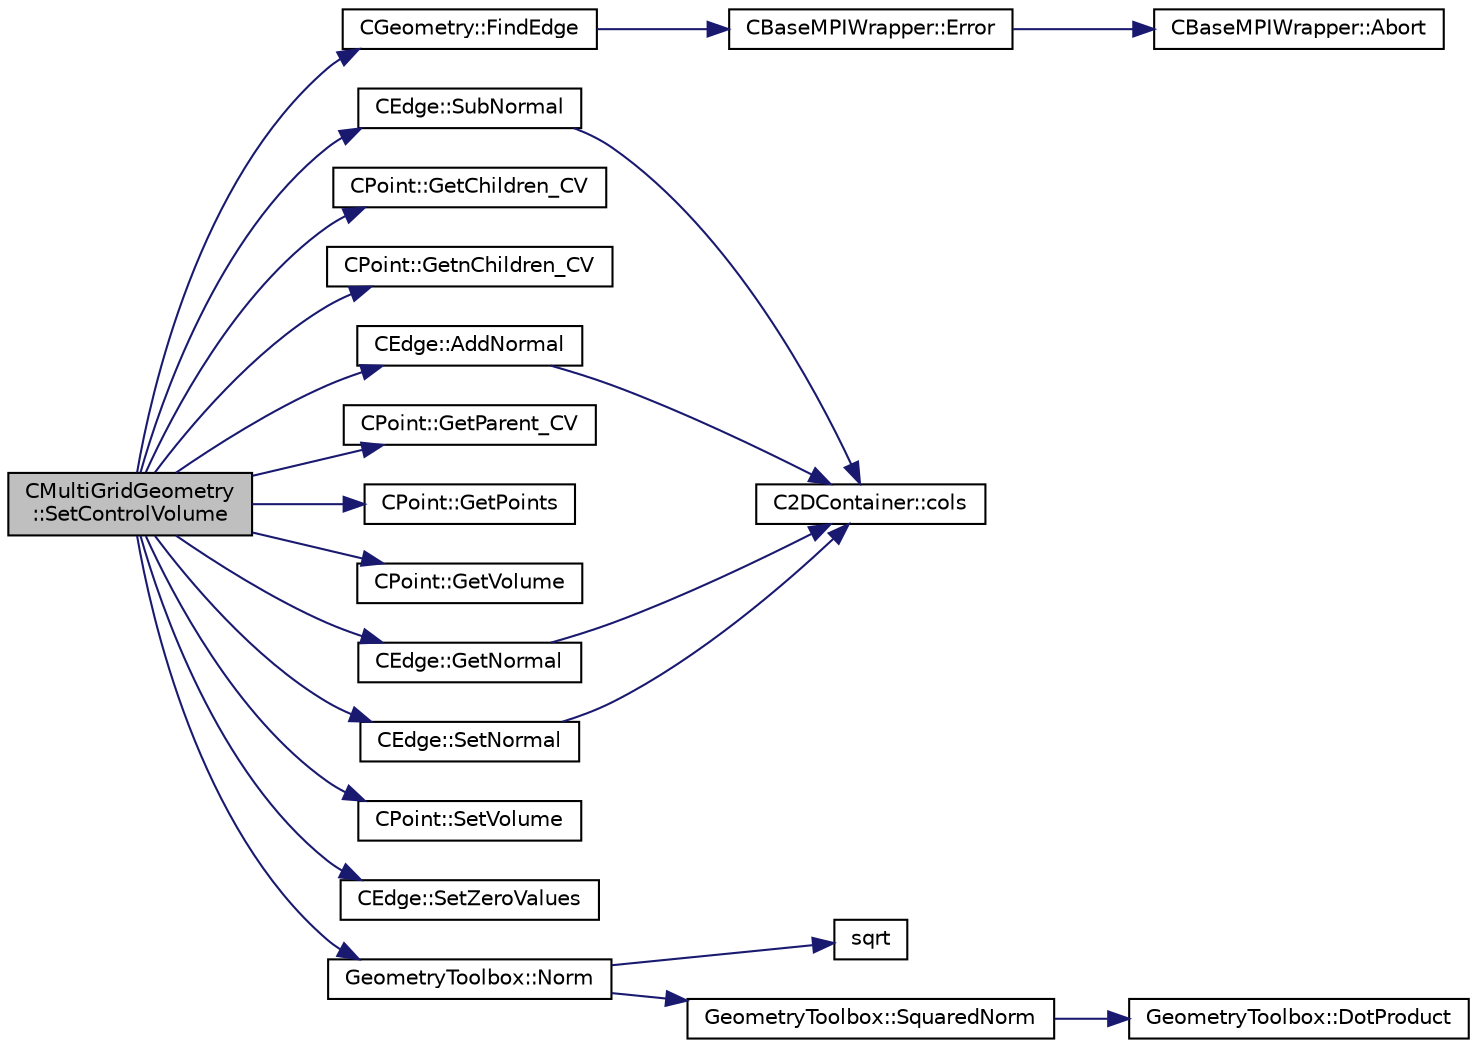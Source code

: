 digraph "CMultiGridGeometry::SetControlVolume"
{
 // LATEX_PDF_SIZE
  edge [fontname="Helvetica",fontsize="10",labelfontname="Helvetica",labelfontsize="10"];
  node [fontname="Helvetica",fontsize="10",shape=record];
  rankdir="LR";
  Node1 [label="CMultiGridGeometry\l::SetControlVolume",height=0.2,width=0.4,color="black", fillcolor="grey75", style="filled", fontcolor="black",tooltip="Set the edge structure of the agglomerated control volume."];
  Node1 -> Node2 [color="midnightblue",fontsize="10",style="solid",fontname="Helvetica"];
  Node2 [label="CEdge::AddNormal",height=0.2,width=0.4,color="black", fillcolor="white", style="filled",URL="$classCEdge.html#a28f124bbd97d3e0c97e213958830b165",tooltip="Add a vector to the normal vector of an edge."];
  Node2 -> Node3 [color="midnightblue",fontsize="10",style="solid",fontname="Helvetica"];
  Node3 [label="C2DContainer::cols",height=0.2,width=0.4,color="black", fillcolor="white", style="filled",URL="$classC2DContainer.html#ab6d9161cd08887f034322ebcbc3deb12",tooltip=" "];
  Node1 -> Node4 [color="midnightblue",fontsize="10",style="solid",fontname="Helvetica"];
  Node4 [label="CGeometry::FindEdge",height=0.2,width=0.4,color="black", fillcolor="white", style="filled",URL="$classCGeometry.html#aab9c8477bc95c8ecc45dacc1ce607a90",tooltip="Get the edge index from using the nodes of the edge."];
  Node4 -> Node5 [color="midnightblue",fontsize="10",style="solid",fontname="Helvetica"];
  Node5 [label="CBaseMPIWrapper::Error",height=0.2,width=0.4,color="black", fillcolor="white", style="filled",URL="$classCBaseMPIWrapper.html#a04457c47629bda56704e6a8804833eeb",tooltip=" "];
  Node5 -> Node6 [color="midnightblue",fontsize="10",style="solid",fontname="Helvetica"];
  Node6 [label="CBaseMPIWrapper::Abort",height=0.2,width=0.4,color="black", fillcolor="white", style="filled",URL="$classCBaseMPIWrapper.html#af7297d861dca86b45cf561b6ab642e8f",tooltip=" "];
  Node1 -> Node7 [color="midnightblue",fontsize="10",style="solid",fontname="Helvetica"];
  Node7 [label="CPoint::GetChildren_CV",height=0.2,width=0.4,color="black", fillcolor="white", style="filled",URL="$classCPoint.html#a627b42fa58a444bab6e184772b921240",tooltip="Get the children control volume of an agglomerated control volume."];
  Node1 -> Node8 [color="midnightblue",fontsize="10",style="solid",fontname="Helvetica"];
  Node8 [label="CPoint::GetnChildren_CV",height=0.2,width=0.4,color="black", fillcolor="white", style="filled",URL="$classCPoint.html#af386b967e31b7e7893baa5006b84f280",tooltip="Get the number of children of an agglomerated control volume."];
  Node1 -> Node9 [color="midnightblue",fontsize="10",style="solid",fontname="Helvetica"];
  Node9 [label="CEdge::GetNormal",height=0.2,width=0.4,color="black", fillcolor="white", style="filled",URL="$classCEdge.html#a4ace970590e47bd39ea5780c3e0e2037",tooltip="Copy the the normal vector of a face."];
  Node9 -> Node3 [color="midnightblue",fontsize="10",style="solid",fontname="Helvetica"];
  Node1 -> Node10 [color="midnightblue",fontsize="10",style="solid",fontname="Helvetica"];
  Node10 [label="CPoint::GetParent_CV",height=0.2,width=0.4,color="black", fillcolor="white", style="filled",URL="$classCPoint.html#aaf0c2b749786c474e2f9323d98f736f1",tooltip="Get the parent control volume of an agglomerated control volume."];
  Node1 -> Node11 [color="midnightblue",fontsize="10",style="solid",fontname="Helvetica"];
  Node11 [label="CPoint::GetPoints",height=0.2,width=0.4,color="black", fillcolor="white", style="filled",URL="$classCPoint.html#a9bc468188cd5bf36508e0aaf2ecb762f",tooltip="Get the entire point adjacency information in compressed format (CSR)."];
  Node1 -> Node12 [color="midnightblue",fontsize="10",style="solid",fontname="Helvetica"];
  Node12 [label="CPoint::GetVolume",height=0.2,width=0.4,color="black", fillcolor="white", style="filled",URL="$classCPoint.html#a35a504401472dfa76ef1187a5675414f",tooltip="Get area or volume of the control volume."];
  Node1 -> Node13 [color="midnightblue",fontsize="10",style="solid",fontname="Helvetica"];
  Node13 [label="GeometryToolbox::Norm",height=0.2,width=0.4,color="black", fillcolor="white", style="filled",URL="$group__GeometryToolbox.html#gad8b24e50333c9a8378f7abf18222f36a",tooltip=" "];
  Node13 -> Node14 [color="midnightblue",fontsize="10",style="solid",fontname="Helvetica"];
  Node14 [label="sqrt",height=0.2,width=0.4,color="black", fillcolor="white", style="filled",URL="$group__SIMD.html#ga54a1925ab40fb4249ea255072520de35",tooltip=" "];
  Node13 -> Node15 [color="midnightblue",fontsize="10",style="solid",fontname="Helvetica"];
  Node15 [label="GeometryToolbox::SquaredNorm",height=0.2,width=0.4,color="black", fillcolor="white", style="filled",URL="$group__GeometryToolbox.html#ga98c9b9314cc6352c9bba49b8cfb4b056",tooltip=" "];
  Node15 -> Node16 [color="midnightblue",fontsize="10",style="solid",fontname="Helvetica"];
  Node16 [label="GeometryToolbox::DotProduct",height=0.2,width=0.4,color="black", fillcolor="white", style="filled",URL="$group__GeometryToolbox.html#ga7ec3e1e20fab73dbf0159fe38492cc89",tooltip=" "];
  Node1 -> Node17 [color="midnightblue",fontsize="10",style="solid",fontname="Helvetica"];
  Node17 [label="CEdge::SetNormal",height=0.2,width=0.4,color="black", fillcolor="white", style="filled",URL="$classCEdge.html#a078a7a2aca98f87699e09107f1833630",tooltip="Set the normal vector of an edge."];
  Node17 -> Node3 [color="midnightblue",fontsize="10",style="solid",fontname="Helvetica"];
  Node1 -> Node18 [color="midnightblue",fontsize="10",style="solid",fontname="Helvetica"];
  Node18 [label="CPoint::SetVolume",height=0.2,width=0.4,color="black", fillcolor="white", style="filled",URL="$classCPoint.html#af8c2e6c3f5a3a0a0d0f612c54a429451",tooltip="Set the volume of the control volume."];
  Node1 -> Node19 [color="midnightblue",fontsize="10",style="solid",fontname="Helvetica"];
  Node19 [label="CEdge::SetZeroValues",height=0.2,width=0.4,color="black", fillcolor="white", style="filled",URL="$classCEdge.html#aee186a2d8342e550d83d5d2b5629048c",tooltip="Initialize normal vector to 0."];
  Node1 -> Node20 [color="midnightblue",fontsize="10",style="solid",fontname="Helvetica"];
  Node20 [label="CEdge::SubNormal",height=0.2,width=0.4,color="black", fillcolor="white", style="filled",URL="$classCEdge.html#a4429859a165984bda9667b9449e6bed9",tooltip="Subtract a vector to the normal vector of an edge."];
  Node20 -> Node3 [color="midnightblue",fontsize="10",style="solid",fontname="Helvetica"];
}
